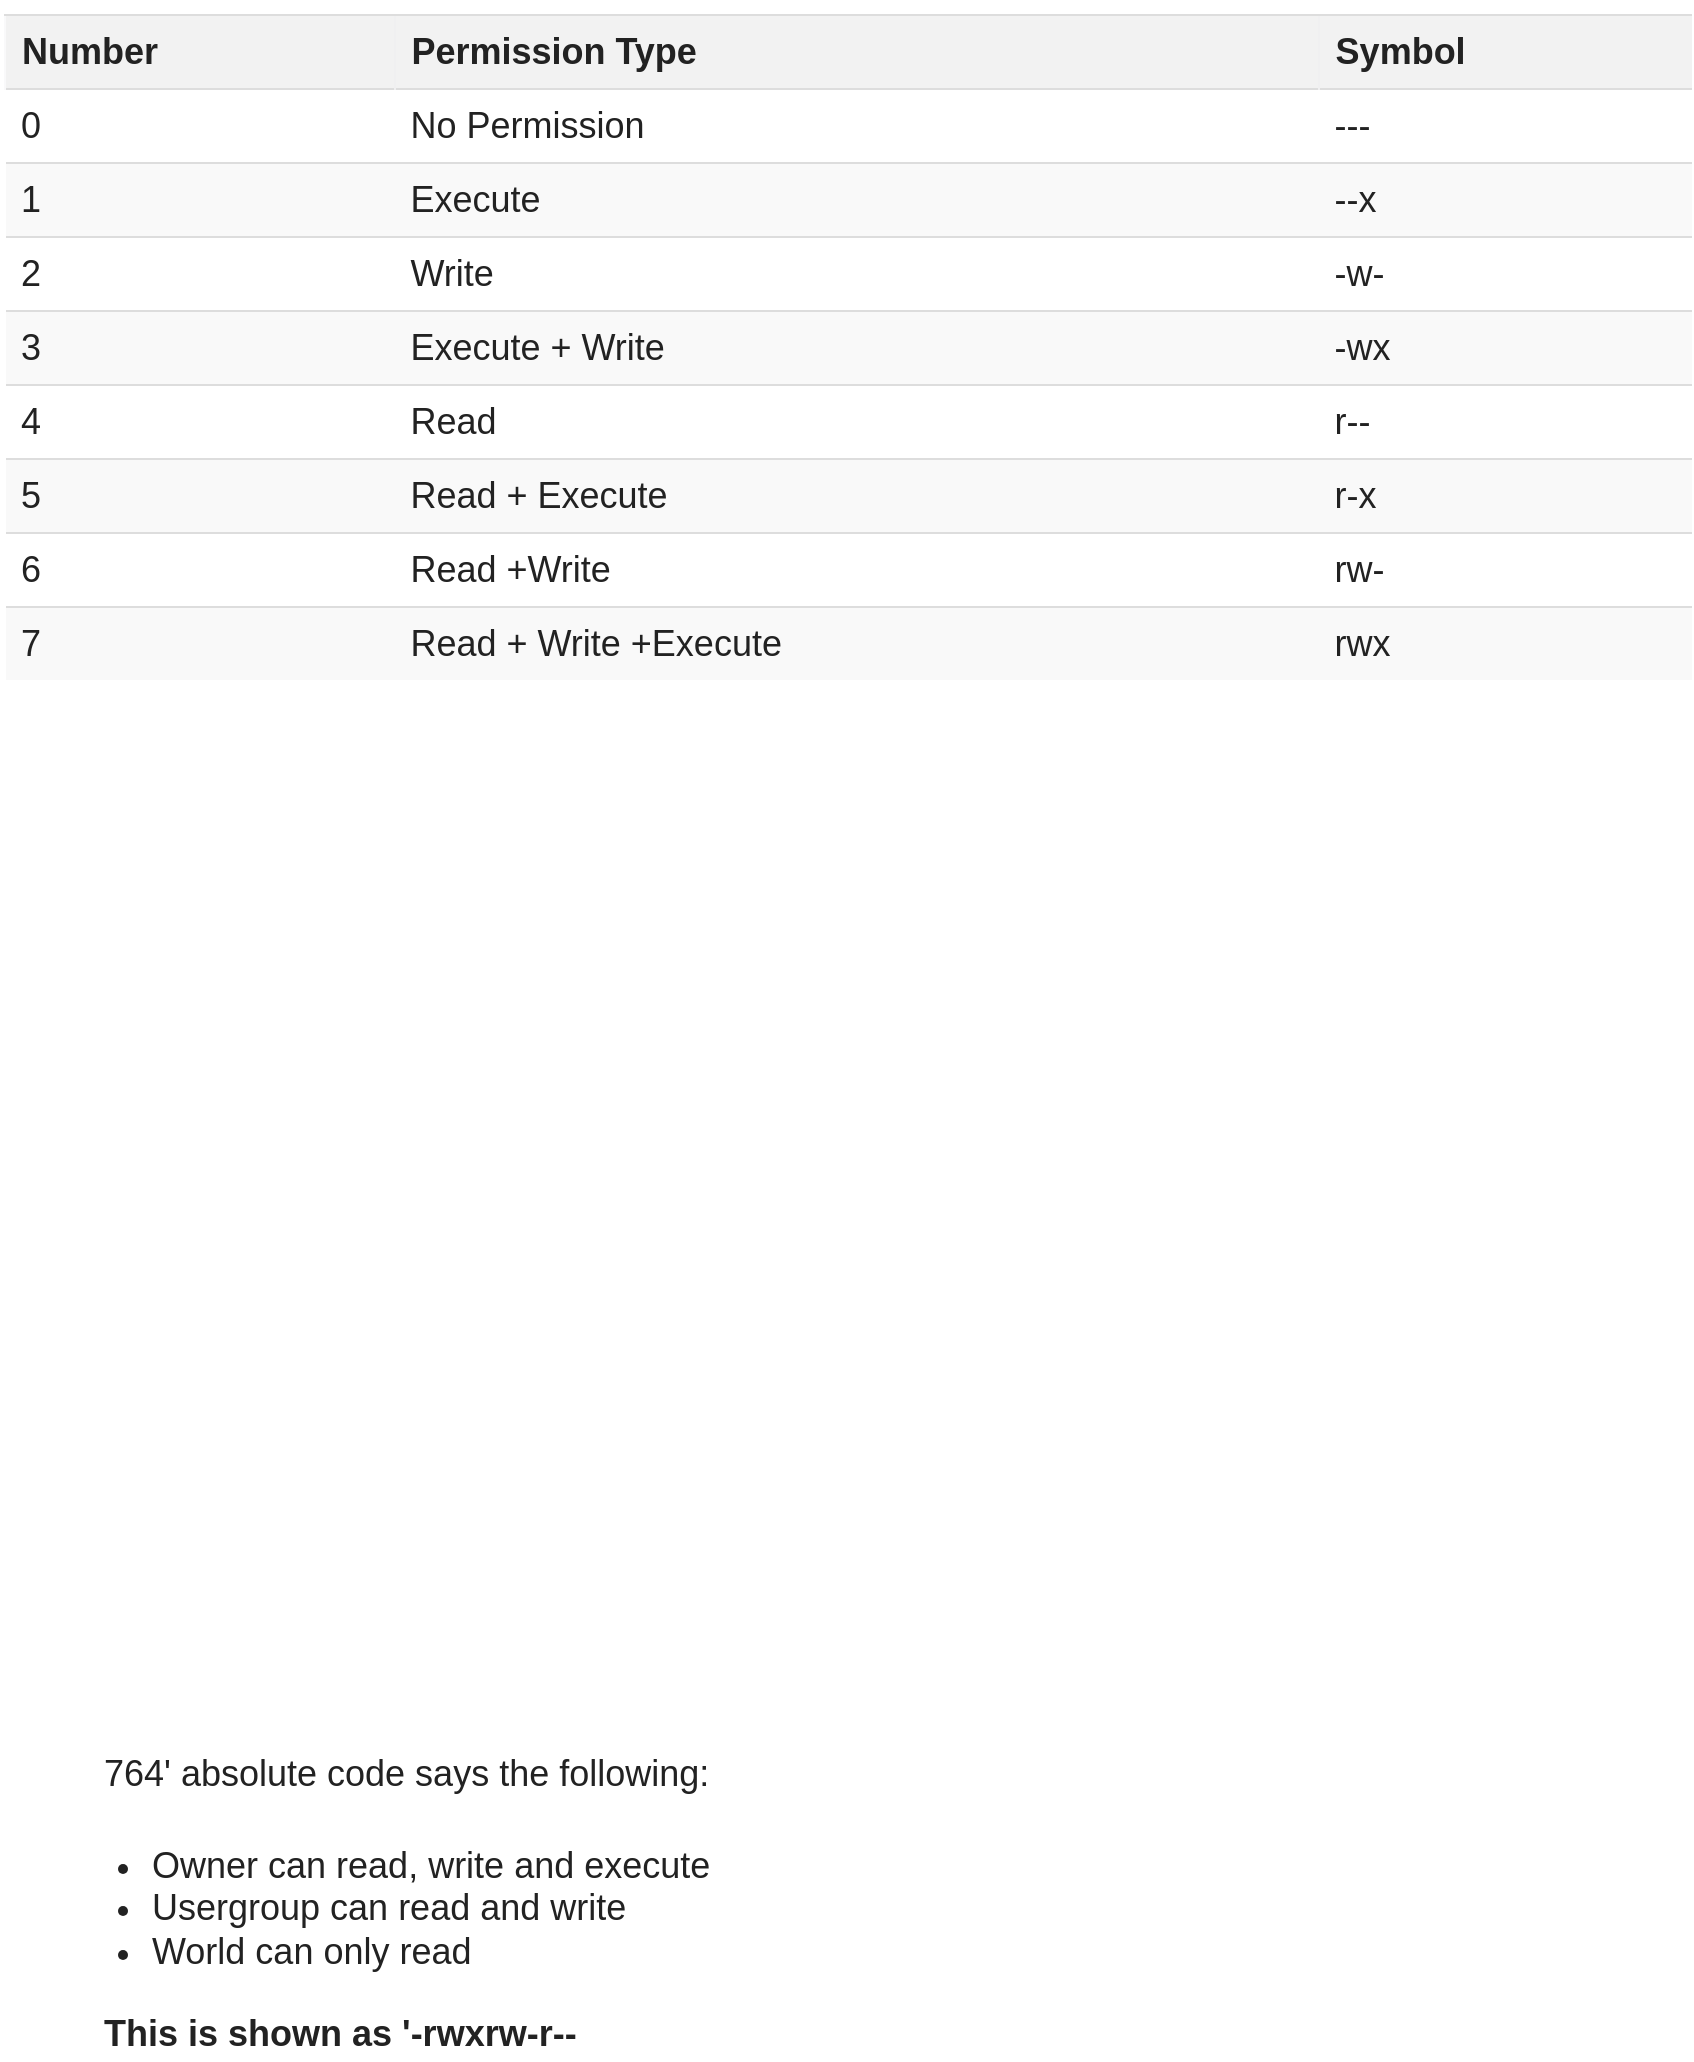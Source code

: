 <mxfile version="14.9.6" type="github">
  <diagram id="eqL4VNtCnT3haCaCIDqj" name="Page-1">
    <mxGraphModel dx="1209" dy="626" grid="1" gridSize="10" guides="1" tooltips="1" connect="1" arrows="1" fold="1" page="1" pageScale="1" pageWidth="850" pageHeight="1100" math="0" shadow="0">
      <root>
        <mxCell id="0" />
        <mxCell id="1" parent="0" />
        <mxCell id="70IrtmSlO5SRaNqVBCyf-1" value="&lt;table align=&quot;center&quot; border=&quot;1&quot; class=&quot;table table-striped&quot; style=&quot;box-sizing: inherit; border-collapse: collapse; border-spacing: 0px; width: 843.525px; border-width: 0px; border-style: solid; border-color: rgba(231, 232, 234, 0.25) rgba(231, 232, 234, 0.25) rgba(231, 232, 234, 0.25) transparent; max-width: 100%; background-color: rgb(255, 255, 255); margin-bottom: 20px; color: rgb(34, 34, 34); font-family: &amp;quot;source sans pro&amp;quot;, arial, sans-serif; font-size: 18px; font-style: normal; font-weight: 400; letter-spacing: normal; text-transform: none; word-spacing: 0px;&quot;&gt;&lt;tbody style=&quot;box-sizing: inherit&quot;&gt;&lt;tr style=&quot;box-sizing: inherit ; vertical-align: middle&quot;&gt;&lt;th style=&quot;box-sizing: inherit ; vertical-align: top ; padding: 8px ; text-align: left ; background: rgb(242 , 242 , 242) ; line-height: 20px ; border-width: 1px 0px 0px 1px ; border-left-style: solid ; border-left-color: rgba(231 , 232 , 234 , 0.25) ; border-top-style: solid ; border-top-color: rgb(221 , 221 , 221) ; font-weight: bold&quot;&gt;&lt;span style=&quot;box-sizing: inherit ; text-align: center&quot;&gt;Number&lt;/span&gt;&lt;/th&gt;&lt;th style=&quot;box-sizing: inherit ; vertical-align: top ; padding: 8px ; text-align: left ; background: rgb(242 , 242 , 242) ; line-height: 20px ; border-width: 1px 0px 0px 1px ; border-left-style: solid ; border-left-color: rgba(231 , 232 , 234 , 0.25) ; border-top-style: solid ; border-top-color: rgb(221 , 221 , 221) ; font-weight: bold&quot;&gt;&lt;span style=&quot;box-sizing: inherit ; text-align: center&quot;&gt;Permission Type&lt;/span&gt;&lt;/th&gt;&lt;th style=&quot;box-sizing: inherit ; vertical-align: top ; padding: 8px ; text-align: left ; background: rgb(242 , 242 , 242) ; line-height: 20px ; border-width: 1px 0px 0px 1px ; border-left-style: solid ; border-left-color: rgba(231 , 232 , 234 , 0.25) ; border-top-style: solid ; border-top-color: rgb(221 , 221 , 221) ; font-weight: bold&quot;&gt;&lt;span style=&quot;box-sizing: inherit ; text-align: center&quot;&gt;Symbol&lt;/span&gt;&lt;/th&gt;&lt;/tr&gt;&lt;tr style=&quot;box-sizing: inherit ; vertical-align: middle&quot;&gt;&lt;td style=&quot;box-sizing: inherit ; vertical-align: top ; padding: 8px ; border-width: 1px 0px 0px ; border-top-style: solid ; border-top-color: rgb(221 , 221 , 221) ; line-height: 20px ; text-align: left ; background-color: transparent&quot;&gt;&lt;span style=&quot;box-sizing: inherit ; text-align: center&quot;&gt;0&lt;/span&gt;&lt;/td&gt;&lt;td style=&quot;box-sizing: inherit ; vertical-align: top ; padding: 8px ; border-width: 1px 0px 0px ; border-top-style: solid ; border-top-color: rgb(221 , 221 , 221) ; line-height: 20px ; text-align: left ; background-color: transparent&quot;&gt;&lt;span style=&quot;box-sizing: inherit ; text-align: center&quot;&gt;No Permission&lt;/span&gt;&lt;/td&gt;&lt;td style=&quot;box-sizing: inherit ; vertical-align: top ; padding: 8px ; border-width: 1px 0px 0px ; border-top-style: solid ; border-top-color: rgb(221 , 221 , 221) ; line-height: 20px ; text-align: left ; background-color: transparent&quot;&gt;&lt;span style=&quot;box-sizing: inherit ; text-align: center&quot;&gt;---&lt;/span&gt;&lt;/td&gt;&lt;/tr&gt;&lt;tr style=&quot;box-sizing: inherit ; vertical-align: middle&quot;&gt;&lt;td style=&quot;box-sizing: inherit ; vertical-align: top ; padding: 8px ; border-width: 1px 0px 0px ; border-top-style: solid ; border-top-color: rgb(221 , 221 , 221) ; line-height: 20px ; text-align: left ; background: rgb(249 , 249 , 249)&quot;&gt;&lt;span style=&quot;box-sizing: inherit ; text-align: center&quot;&gt;1&lt;/span&gt;&lt;/td&gt;&lt;td style=&quot;box-sizing: inherit ; vertical-align: top ; padding: 8px ; border-width: 1px 0px 0px ; border-top-style: solid ; border-top-color: rgb(221 , 221 , 221) ; line-height: 20px ; text-align: left ; background: rgb(249 , 249 , 249)&quot;&gt;&lt;span style=&quot;box-sizing: inherit ; text-align: center&quot;&gt;Execute&lt;/span&gt;&lt;/td&gt;&lt;td style=&quot;box-sizing: inherit ; vertical-align: top ; padding: 8px ; border-width: 1px 0px 0px ; border-top-style: solid ; border-top-color: rgb(221 , 221 , 221) ; line-height: 20px ; text-align: left ; background: rgb(249 , 249 , 249)&quot;&gt;&lt;span style=&quot;box-sizing: inherit ; text-align: center&quot;&gt;--x&lt;/span&gt;&lt;/td&gt;&lt;/tr&gt;&lt;tr style=&quot;box-sizing: inherit ; vertical-align: middle&quot;&gt;&lt;td style=&quot;box-sizing: inherit ; vertical-align: top ; padding: 8px ; border-width: 1px 0px 0px ; border-top-style: solid ; border-top-color: rgb(221 , 221 , 221) ; line-height: 20px ; text-align: left ; background-color: transparent&quot;&gt;&lt;span style=&quot;box-sizing: inherit ; text-align: center&quot;&gt;2&lt;/span&gt;&lt;/td&gt;&lt;td style=&quot;box-sizing: inherit ; vertical-align: top ; padding: 8px ; border-width: 1px 0px 0px ; border-top-style: solid ; border-top-color: rgb(221 , 221 , 221) ; line-height: 20px ; text-align: left ; background-color: transparent&quot;&gt;&lt;span style=&quot;box-sizing: inherit ; text-align: center&quot;&gt;Write&lt;/span&gt;&lt;/td&gt;&lt;td style=&quot;box-sizing: inherit ; vertical-align: top ; padding: 8px ; border-width: 1px 0px 0px ; border-top-style: solid ; border-top-color: rgb(221 , 221 , 221) ; line-height: 20px ; text-align: left ; background-color: transparent&quot;&gt;&lt;span style=&quot;box-sizing: inherit ; text-align: center&quot;&gt;-w-&lt;/span&gt;&lt;/td&gt;&lt;/tr&gt;&lt;tr style=&quot;box-sizing: inherit ; vertical-align: middle&quot;&gt;&lt;td style=&quot;box-sizing: inherit ; vertical-align: top ; padding: 8px ; border-width: 1px 0px 0px ; border-top-style: solid ; border-top-color: rgb(221 , 221 , 221) ; line-height: 20px ; text-align: left ; background: rgb(249 , 249 , 249)&quot;&gt;&lt;span style=&quot;box-sizing: inherit ; text-align: center&quot;&gt;3&lt;/span&gt;&lt;/td&gt;&lt;td style=&quot;box-sizing: inherit ; vertical-align: top ; padding: 8px ; border-width: 1px 0px 0px ; border-top-style: solid ; border-top-color: rgb(221 , 221 , 221) ; line-height: 20px ; text-align: left ; background: rgb(249 , 249 , 249)&quot;&gt;&lt;span style=&quot;box-sizing: inherit ; text-align: center&quot;&gt;Execute + Write&lt;/span&gt;&lt;/td&gt;&lt;td style=&quot;box-sizing: inherit ; vertical-align: top ; padding: 8px ; border-width: 1px 0px 0px ; border-top-style: solid ; border-top-color: rgb(221 , 221 , 221) ; line-height: 20px ; text-align: left ; background: rgb(249 , 249 , 249)&quot;&gt;&lt;span style=&quot;box-sizing: inherit ; text-align: center&quot;&gt;-wx&lt;/span&gt;&lt;/td&gt;&lt;/tr&gt;&lt;tr style=&quot;box-sizing: inherit ; vertical-align: middle&quot;&gt;&lt;td style=&quot;box-sizing: inherit ; vertical-align: top ; padding: 8px ; border-width: 1px 0px 0px ; border-top-style: solid ; border-top-color: rgb(221 , 221 , 221) ; line-height: 20px ; text-align: left ; background-color: transparent&quot;&gt;&lt;span style=&quot;box-sizing: inherit ; text-align: center&quot;&gt;4&lt;/span&gt;&lt;/td&gt;&lt;td style=&quot;box-sizing: inherit ; vertical-align: top ; padding: 8px ; border-width: 1px 0px 0px ; border-top-style: solid ; border-top-color: rgb(221 , 221 , 221) ; line-height: 20px ; text-align: left ; background-color: transparent&quot;&gt;&lt;span style=&quot;box-sizing: inherit ; text-align: center&quot;&gt;Read&lt;/span&gt;&lt;/td&gt;&lt;td style=&quot;box-sizing: inherit ; vertical-align: top ; padding: 8px ; border-width: 1px 0px 0px ; border-top-style: solid ; border-top-color: rgb(221 , 221 , 221) ; line-height: 20px ; text-align: left ; background-color: transparent&quot;&gt;&lt;span style=&quot;box-sizing: inherit ; text-align: center&quot;&gt;r--&lt;/span&gt;&lt;/td&gt;&lt;/tr&gt;&lt;tr style=&quot;box-sizing: inherit ; vertical-align: middle&quot;&gt;&lt;td style=&quot;box-sizing: inherit ; vertical-align: top ; padding: 8px ; border-width: 1px 0px 0px ; border-top-style: solid ; border-top-color: rgb(221 , 221 , 221) ; line-height: 20px ; text-align: left ; background: rgb(249 , 249 , 249)&quot;&gt;&lt;span style=&quot;box-sizing: inherit ; text-align: center&quot;&gt;5&lt;/span&gt;&lt;/td&gt;&lt;td style=&quot;box-sizing: inherit ; vertical-align: top ; padding: 8px ; border-width: 1px 0px 0px ; border-top-style: solid ; border-top-color: rgb(221 , 221 , 221) ; line-height: 20px ; text-align: left ; background: rgb(249 , 249 , 249)&quot;&gt;&lt;span style=&quot;box-sizing: inherit ; text-align: center&quot;&gt;Read + Execute&lt;/span&gt;&lt;/td&gt;&lt;td style=&quot;box-sizing: inherit ; vertical-align: top ; padding: 8px ; border-width: 1px 0px 0px ; border-top-style: solid ; border-top-color: rgb(221 , 221 , 221) ; line-height: 20px ; text-align: left ; background: rgb(249 , 249 , 249)&quot;&gt;&lt;span style=&quot;box-sizing: inherit ; text-align: center&quot;&gt;r-x&lt;/span&gt;&lt;/td&gt;&lt;/tr&gt;&lt;tr style=&quot;box-sizing: inherit ; vertical-align: middle&quot;&gt;&lt;td style=&quot;box-sizing: inherit ; vertical-align: top ; padding: 8px ; border-width: 1px 0px 0px ; border-top-style: solid ; border-top-color: rgb(221 , 221 , 221) ; line-height: 20px ; text-align: left ; background-color: transparent&quot;&gt;&lt;span style=&quot;box-sizing: inherit ; text-align: center&quot;&gt;6&lt;/span&gt;&lt;/td&gt;&lt;td style=&quot;box-sizing: inherit ; vertical-align: top ; padding: 8px ; border-width: 1px 0px 0px ; border-top-style: solid ; border-top-color: rgb(221 , 221 , 221) ; line-height: 20px ; text-align: left ; background-color: transparent&quot;&gt;&lt;span style=&quot;box-sizing: inherit ; text-align: center&quot;&gt;Read +Write&lt;/span&gt;&lt;/td&gt;&lt;td style=&quot;box-sizing: inherit ; vertical-align: top ; padding: 8px ; border-width: 1px 0px 0px ; border-top-style: solid ; border-top-color: rgb(221 , 221 , 221) ; line-height: 20px ; text-align: left ; background-color: transparent&quot;&gt;&lt;span style=&quot;box-sizing: inherit ; text-align: center&quot;&gt;rw-&lt;/span&gt;&lt;/td&gt;&lt;/tr&gt;&lt;tr style=&quot;box-sizing: inherit ; vertical-align: middle&quot;&gt;&lt;td style=&quot;box-sizing: inherit ; vertical-align: top ; padding: 8px ; border-width: 1px 0px 0px ; border-top-style: solid ; border-top-color: rgb(221 , 221 , 221) ; line-height: 20px ; text-align: left ; background: rgb(249 , 249 , 249)&quot;&gt;&lt;span style=&quot;box-sizing: inherit ; text-align: center&quot;&gt;7&lt;/span&gt;&lt;/td&gt;&lt;td style=&quot;box-sizing: inherit ; vertical-align: top ; padding: 8px ; border-width: 1px 0px 0px ; border-top-style: solid ; border-top-color: rgb(221 , 221 , 221) ; line-height: 20px ; text-align: left ; background: rgb(249 , 249 , 249)&quot;&gt;&lt;span style=&quot;box-sizing: inherit ; text-align: center&quot;&gt;Read + Write +Execute&lt;/span&gt;&lt;/td&gt;&lt;td style=&quot;box-sizing: inherit ; vertical-align: top ; padding: 8px ; border-width: 1px 0px 0px ; border-top-style: solid ; border-top-color: rgb(221 , 221 , 221) ; line-height: 20px ; text-align: left ; background: rgb(249 , 249 , 249)&quot;&gt;&lt;span style=&quot;box-sizing: inherit ; text-align: center&quot;&gt;rwx&lt;/span&gt;&lt;/td&gt;&lt;/tr&gt;&lt;/tbody&gt;&lt;/table&gt;" style="text;whiteSpace=wrap;html=1;" vertex="1" parent="1">
          <mxGeometry x="30" y="50" width="550" height="360" as="geometry" />
        </mxCell>
        <mxCell id="70IrtmSlO5SRaNqVBCyf-2" value="" style="shape=image;verticalLabelPosition=bottom;labelBackgroundColor=#ffffff;verticalAlign=top;aspect=fixed;imageAspect=0;image=https://cdn.guru99.com/images/chmod_new(1).png;" vertex="1" parent="1">
          <mxGeometry x="53" y="440" width="504" height="189" as="geometry" />
        </mxCell>
        <mxCell id="70IrtmSlO5SRaNqVBCyf-3" value="" style="shape=image;verticalLabelPosition=bottom;labelBackgroundColor=#ffffff;verticalAlign=top;aspect=fixed;imageAspect=0;image=https://cdn.guru99.com/images/FilePermissions(1).png;" vertex="1" parent="1">
          <mxGeometry x="80" y="650" width="430" height="224.59" as="geometry" />
        </mxCell>
        <mxCell id="70IrtmSlO5SRaNqVBCyf-4" value="&lt;p style=&quot;box-sizing: inherit; margin: 0px 0px 1.3rem; color: rgb(34, 34, 34); font-family: &amp;quot;source sans pro&amp;quot;, arial, sans-serif; font-size: 18px; font-style: normal; font-weight: 400; letter-spacing: normal; text-indent: 0px; text-transform: none; word-spacing: 0px; background-color: rgb(255, 255, 255);&quot;&gt;764&#39; absolute code says the following:&lt;/p&gt;&lt;ul style=&quot;box-sizing: inherit; margin-top: 1.5rem; margin-bottom: 1.5rem; margin-left: 1.5rem; padding: 0px; color: rgb(34, 34, 34); font-family: &amp;quot;source sans pro&amp;quot;, arial, sans-serif; font-size: 18px; font-style: normal; font-weight: 400; letter-spacing: normal; text-indent: 0px; text-transform: none; word-spacing: 0px; background-color: rgb(255, 255, 255);&quot;&gt;&lt;li style=&quot;box-sizing: inherit&quot;&gt;Owner can read, write and execute&lt;/li&gt;&lt;li style=&quot;box-sizing: inherit&quot;&gt;Usergroup can read and write&lt;/li&gt;&lt;li style=&quot;box-sizing: inherit&quot;&gt;World can only read&lt;/li&gt;&lt;/ul&gt;" style="text;whiteSpace=wrap;html=1;" vertex="1" parent="1">
          <mxGeometry x="80" y="920" width="330" height="120" as="geometry" />
        </mxCell>
        <mxCell id="70IrtmSlO5SRaNqVBCyf-5" value="&lt;strong style=&quot;box-sizing: inherit; font-weight: bold; color: rgb(34, 34, 34); font-family: &amp;quot;source sans pro&amp;quot;, arial, sans-serif; font-size: 18px; font-style: normal; letter-spacing: normal; text-indent: 0px; text-transform: none; word-spacing: 0px; background-color: rgb(255, 255, 255);&quot;&gt;This is shown as &#39;-rwxrw-r--&lt;/strong&gt;" style="text;whiteSpace=wrap;html=1;" vertex="1" parent="1">
          <mxGeometry x="80" y="1050" width="260" height="30" as="geometry" />
        </mxCell>
      </root>
    </mxGraphModel>
  </diagram>
</mxfile>
